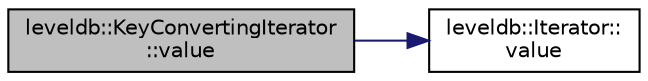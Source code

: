 digraph "leveldb::KeyConvertingIterator::value"
{
  edge [fontname="Helvetica",fontsize="10",labelfontname="Helvetica",labelfontsize="10"];
  node [fontname="Helvetica",fontsize="10",shape=record];
  rankdir="LR";
  Node1 [label="leveldb::KeyConvertingIterator\l::value",height=0.2,width=0.4,color="black", fillcolor="grey75", style="filled" fontcolor="black"];
  Node1 -> Node2 [color="midnightblue",fontsize="10",style="solid"];
  Node2 [label="leveldb::Iterator::\lvalue",height=0.2,width=0.4,color="black", fillcolor="white", style="filled",URL="$classleveldb_1_1_iterator.html#a613ac2e965518aad7a064c64c72bcf7c"];
}
